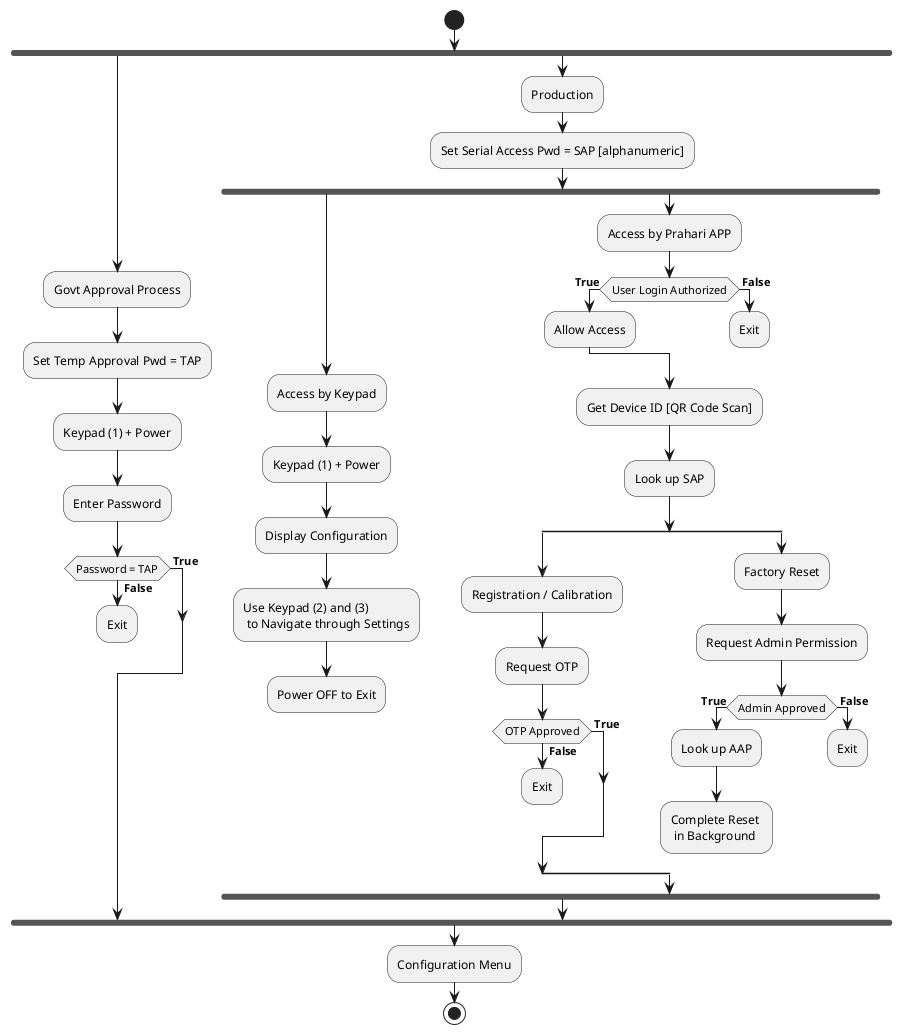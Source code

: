 @startuml
    start
    fork
    :Govt Approval Process;
    :Set Temp Approval Pwd = TAP;
    :Keypad (1) + Power;
    :Enter Password;
        if (Password = TAP) then (<b> True)

        else (<b> False)
        :Exit;
        Kill

        endif




    fork again
    :Production;
    :Set Serial Access Pwd = SAP [alphanumeric];

        fork
        :Access by Keypad;
        :Keypad (1) + Power;

            :Display Configuration;
            :Use Keypad (2) and (3) \n to Navigate through Settings;
            :Power OFF to Exit;
            kill





        fork again
        :Access by Prahari APP;
        if (User Login Authorized) then (<b> True)
            :Allow Access;
        else (<b> False)
            :Exit;
            Kill
        endif

        :Get Device ID [QR Code Scan];
        :Look up SAP;

        split
        :Registration / Calibration;
        :Request OTP;
        if (OTP Approved) then (<b> True)

        else (<b> False)
            :Exit;
            Kill
        endif

        split again
        :Factory Reset;
        :Request Admin Permission;
        if (Admin Approved) then (<b> True)
            :Look up AAP;
            :Complete Reset \n in Background;
            kill


        else (<b> False)
            :Exit;
            Kill
        endif
        end split




        end fork


    end fork

    :Configuration Menu;

    stop



@enduml